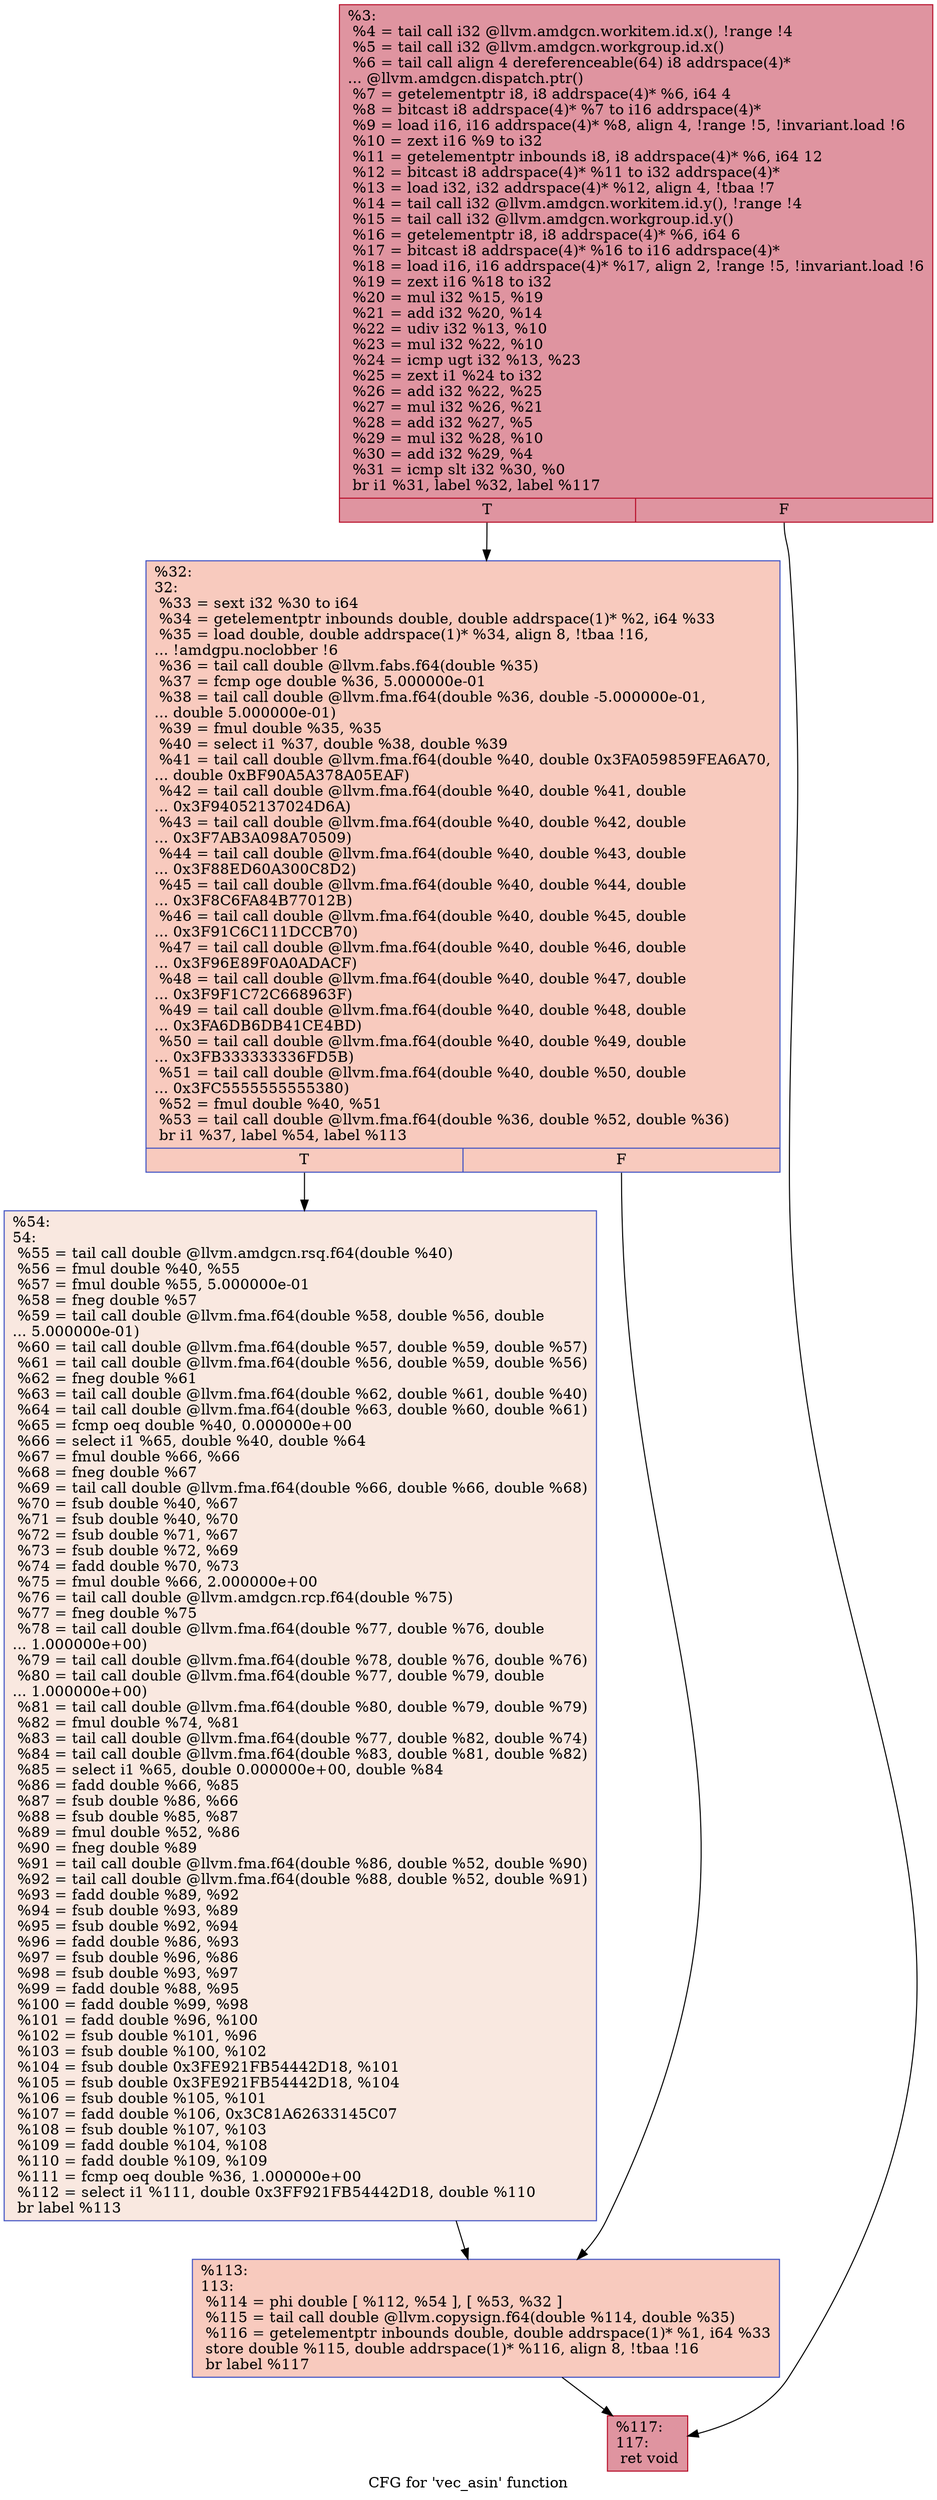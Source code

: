 digraph "CFG for 'vec_asin' function" {
	label="CFG for 'vec_asin' function";

	Node0x6414990 [shape=record,color="#b70d28ff", style=filled, fillcolor="#b70d2870",label="{%3:\l  %4 = tail call i32 @llvm.amdgcn.workitem.id.x(), !range !4\l  %5 = tail call i32 @llvm.amdgcn.workgroup.id.x()\l  %6 = tail call align 4 dereferenceable(64) i8 addrspace(4)*\l... @llvm.amdgcn.dispatch.ptr()\l  %7 = getelementptr i8, i8 addrspace(4)* %6, i64 4\l  %8 = bitcast i8 addrspace(4)* %7 to i16 addrspace(4)*\l  %9 = load i16, i16 addrspace(4)* %8, align 4, !range !5, !invariant.load !6\l  %10 = zext i16 %9 to i32\l  %11 = getelementptr inbounds i8, i8 addrspace(4)* %6, i64 12\l  %12 = bitcast i8 addrspace(4)* %11 to i32 addrspace(4)*\l  %13 = load i32, i32 addrspace(4)* %12, align 4, !tbaa !7\l  %14 = tail call i32 @llvm.amdgcn.workitem.id.y(), !range !4\l  %15 = tail call i32 @llvm.amdgcn.workgroup.id.y()\l  %16 = getelementptr i8, i8 addrspace(4)* %6, i64 6\l  %17 = bitcast i8 addrspace(4)* %16 to i16 addrspace(4)*\l  %18 = load i16, i16 addrspace(4)* %17, align 2, !range !5, !invariant.load !6\l  %19 = zext i16 %18 to i32\l  %20 = mul i32 %15, %19\l  %21 = add i32 %20, %14\l  %22 = udiv i32 %13, %10\l  %23 = mul i32 %22, %10\l  %24 = icmp ugt i32 %13, %23\l  %25 = zext i1 %24 to i32\l  %26 = add i32 %22, %25\l  %27 = mul i32 %26, %21\l  %28 = add i32 %27, %5\l  %29 = mul i32 %28, %10\l  %30 = add i32 %29, %4\l  %31 = icmp slt i32 %30, %0\l  br i1 %31, label %32, label %117\l|{<s0>T|<s1>F}}"];
	Node0x6414990:s0 -> Node0x64189d0;
	Node0x6414990:s1 -> Node0x6418a60;
	Node0x64189d0 [shape=record,color="#3d50c3ff", style=filled, fillcolor="#ef886b70",label="{%32:\l32:                                               \l  %33 = sext i32 %30 to i64\l  %34 = getelementptr inbounds double, double addrspace(1)* %2, i64 %33\l  %35 = load double, double addrspace(1)* %34, align 8, !tbaa !16,\l... !amdgpu.noclobber !6\l  %36 = tail call double @llvm.fabs.f64(double %35)\l  %37 = fcmp oge double %36, 5.000000e-01\l  %38 = tail call double @llvm.fma.f64(double %36, double -5.000000e-01,\l... double 5.000000e-01)\l  %39 = fmul double %35, %35\l  %40 = select i1 %37, double %38, double %39\l  %41 = tail call double @llvm.fma.f64(double %40, double 0x3FA059859FEA6A70,\l... double 0xBF90A5A378A05EAF)\l  %42 = tail call double @llvm.fma.f64(double %40, double %41, double\l... 0x3F94052137024D6A)\l  %43 = tail call double @llvm.fma.f64(double %40, double %42, double\l... 0x3F7AB3A098A70509)\l  %44 = tail call double @llvm.fma.f64(double %40, double %43, double\l... 0x3F88ED60A300C8D2)\l  %45 = tail call double @llvm.fma.f64(double %40, double %44, double\l... 0x3F8C6FA84B77012B)\l  %46 = tail call double @llvm.fma.f64(double %40, double %45, double\l... 0x3F91C6C111DCCB70)\l  %47 = tail call double @llvm.fma.f64(double %40, double %46, double\l... 0x3F96E89F0A0ADACF)\l  %48 = tail call double @llvm.fma.f64(double %40, double %47, double\l... 0x3F9F1C72C668963F)\l  %49 = tail call double @llvm.fma.f64(double %40, double %48, double\l... 0x3FA6DB6DB41CE4BD)\l  %50 = tail call double @llvm.fma.f64(double %40, double %49, double\l... 0x3FB333333336FD5B)\l  %51 = tail call double @llvm.fma.f64(double %40, double %50, double\l... 0x3FC5555555555380)\l  %52 = fmul double %40, %51\l  %53 = tail call double @llvm.fma.f64(double %36, double %52, double %36)\l  br i1 %37, label %54, label %113\l|{<s0>T|<s1>F}}"];
	Node0x64189d0:s0 -> Node0x641b250;
	Node0x64189d0:s1 -> Node0x641b2e0;
	Node0x641b250 [shape=record,color="#3d50c3ff", style=filled, fillcolor="#f1ccb870",label="{%54:\l54:                                               \l  %55 = tail call double @llvm.amdgcn.rsq.f64(double %40)\l  %56 = fmul double %40, %55\l  %57 = fmul double %55, 5.000000e-01\l  %58 = fneg double %57\l  %59 = tail call double @llvm.fma.f64(double %58, double %56, double\l... 5.000000e-01)\l  %60 = tail call double @llvm.fma.f64(double %57, double %59, double %57)\l  %61 = tail call double @llvm.fma.f64(double %56, double %59, double %56)\l  %62 = fneg double %61\l  %63 = tail call double @llvm.fma.f64(double %62, double %61, double %40)\l  %64 = tail call double @llvm.fma.f64(double %63, double %60, double %61)\l  %65 = fcmp oeq double %40, 0.000000e+00\l  %66 = select i1 %65, double %40, double %64\l  %67 = fmul double %66, %66\l  %68 = fneg double %67\l  %69 = tail call double @llvm.fma.f64(double %66, double %66, double %68)\l  %70 = fsub double %40, %67\l  %71 = fsub double %40, %70\l  %72 = fsub double %71, %67\l  %73 = fsub double %72, %69\l  %74 = fadd double %70, %73\l  %75 = fmul double %66, 2.000000e+00\l  %76 = tail call double @llvm.amdgcn.rcp.f64(double %75)\l  %77 = fneg double %75\l  %78 = tail call double @llvm.fma.f64(double %77, double %76, double\l... 1.000000e+00)\l  %79 = tail call double @llvm.fma.f64(double %78, double %76, double %76)\l  %80 = tail call double @llvm.fma.f64(double %77, double %79, double\l... 1.000000e+00)\l  %81 = tail call double @llvm.fma.f64(double %80, double %79, double %79)\l  %82 = fmul double %74, %81\l  %83 = tail call double @llvm.fma.f64(double %77, double %82, double %74)\l  %84 = tail call double @llvm.fma.f64(double %83, double %81, double %82)\l  %85 = select i1 %65, double 0.000000e+00, double %84\l  %86 = fadd double %66, %85\l  %87 = fsub double %86, %66\l  %88 = fsub double %85, %87\l  %89 = fmul double %52, %86\l  %90 = fneg double %89\l  %91 = tail call double @llvm.fma.f64(double %86, double %52, double %90)\l  %92 = tail call double @llvm.fma.f64(double %88, double %52, double %91)\l  %93 = fadd double %89, %92\l  %94 = fsub double %93, %89\l  %95 = fsub double %92, %94\l  %96 = fadd double %86, %93\l  %97 = fsub double %96, %86\l  %98 = fsub double %93, %97\l  %99 = fadd double %88, %95\l  %100 = fadd double %99, %98\l  %101 = fadd double %96, %100\l  %102 = fsub double %101, %96\l  %103 = fsub double %100, %102\l  %104 = fsub double 0x3FE921FB54442D18, %101\l  %105 = fsub double 0x3FE921FB54442D18, %104\l  %106 = fsub double %105, %101\l  %107 = fadd double %106, 0x3C81A62633145C07\l  %108 = fsub double %107, %103\l  %109 = fadd double %104, %108\l  %110 = fadd double %109, %109\l  %111 = fcmp oeq double %36, 1.000000e+00\l  %112 = select i1 %111, double 0x3FF921FB54442D18, double %110\l  br label %113\l}"];
	Node0x641b250 -> Node0x641b2e0;
	Node0x641b2e0 [shape=record,color="#3d50c3ff", style=filled, fillcolor="#ef886b70",label="{%113:\l113:                                              \l  %114 = phi double [ %112, %54 ], [ %53, %32 ]\l  %115 = tail call double @llvm.copysign.f64(double %114, double %35)\l  %116 = getelementptr inbounds double, double addrspace(1)* %1, i64 %33\l  store double %115, double addrspace(1)* %116, align 8, !tbaa !16\l  br label %117\l}"];
	Node0x641b2e0 -> Node0x6418a60;
	Node0x6418a60 [shape=record,color="#b70d28ff", style=filled, fillcolor="#b70d2870",label="{%117:\l117:                                              \l  ret void\l}"];
}
